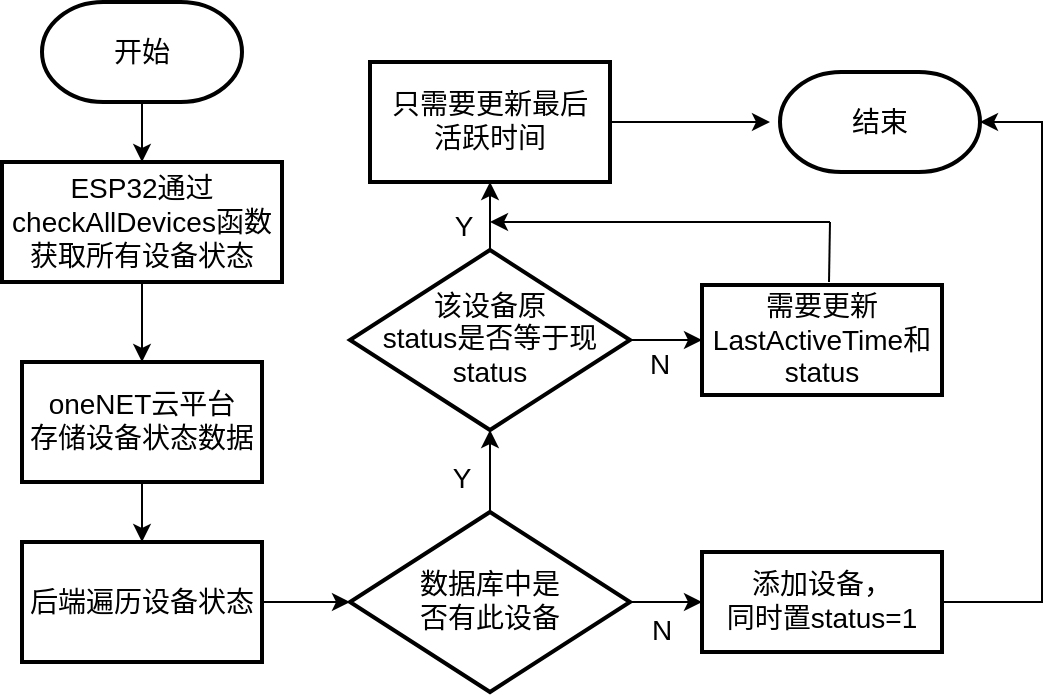 <mxfile version="27.0.3">
  <diagram name="第 1 页" id="S2RGQvcJA3FcOc1Qyu4S">
    <mxGraphModel dx="1500" dy="826" grid="1" gridSize="10" guides="1" tooltips="1" connect="1" arrows="1" fold="1" page="1" pageScale="1" pageWidth="827" pageHeight="1169" math="0" shadow="0">
      <root>
        <mxCell id="0" />
        <mxCell id="1" parent="0" />
        <mxCell id="vir9oaAlZZpBoWdDmsXK-3" value="" style="edgeStyle=orthogonalEdgeStyle;rounded=0;orthogonalLoop=1;jettySize=auto;html=1;" parent="1" source="vir9oaAlZZpBoWdDmsXK-1" target="vir9oaAlZZpBoWdDmsXK-2" edge="1">
          <mxGeometry relative="1" as="geometry" />
        </mxCell>
        <mxCell id="vir9oaAlZZpBoWdDmsXK-1" value="&lt;font style=&quot;font-size: 14px;&quot;&gt;开始&lt;/font&gt;" style="strokeWidth=2;html=1;shape=mxgraph.flowchart.terminator;whiteSpace=wrap;" parent="1" vertex="1">
          <mxGeometry x="190" y="230" width="100" height="50" as="geometry" />
        </mxCell>
        <mxCell id="vir9oaAlZZpBoWdDmsXK-5" value="" style="edgeStyle=orthogonalEdgeStyle;rounded=0;orthogonalLoop=1;jettySize=auto;html=1;" parent="1" source="vir9oaAlZZpBoWdDmsXK-2" target="vir9oaAlZZpBoWdDmsXK-4" edge="1">
          <mxGeometry relative="1" as="geometry" />
        </mxCell>
        <mxCell id="vir9oaAlZZpBoWdDmsXK-2" value="&lt;p class=&quot;MsoNormal&quot;&gt;&lt;font style=&quot;font-size: 14px;&quot;&gt;&lt;font style=&quot;&quot;&gt;ESP32&lt;/font&gt;&lt;font style=&quot;&quot;&gt;通过&lt;/font&gt;&lt;font style=&quot;&quot;&gt;checkAllDevices&lt;/font&gt;&lt;font style=&quot;&quot;&gt;函数获取所有设备状态&lt;/font&gt;&lt;/font&gt;&lt;/p&gt;" style="whiteSpace=wrap;html=1;strokeWidth=2;" parent="1" vertex="1">
          <mxGeometry x="170" y="310" width="140" height="60" as="geometry" />
        </mxCell>
        <mxCell id="vir9oaAlZZpBoWdDmsXK-7" value="" style="edgeStyle=orthogonalEdgeStyle;rounded=0;orthogonalLoop=1;jettySize=auto;html=1;" parent="1" source="vir9oaAlZZpBoWdDmsXK-4" target="vir9oaAlZZpBoWdDmsXK-6" edge="1">
          <mxGeometry relative="1" as="geometry" />
        </mxCell>
        <mxCell id="vir9oaAlZZpBoWdDmsXK-4" value="&lt;div style=&quot;line-height: 30%;&quot;&gt;&lt;p class=&quot;MsoNormal&quot;&gt;&lt;font style=&quot;font-size: 14px;&quot; face=&quot;Helvetica&quot;&gt;&lt;font style=&quot;&quot;&gt;oneNET&lt;/font&gt;&lt;font style=&quot;&quot;&gt;云平台&lt;/font&gt;&lt;/font&gt;&lt;/p&gt;&lt;p class=&quot;MsoNormal&quot;&gt;&lt;font face=&quot;Helvetica&quot;&gt;&lt;font style=&quot;font-size: 14px;&quot;&gt;存储设备状态数据&lt;/font&gt;&lt;/font&gt;&lt;/p&gt;&lt;/div&gt;" style="whiteSpace=wrap;html=1;strokeWidth=2;" parent="1" vertex="1">
          <mxGeometry x="180" y="410" width="120" height="60" as="geometry" />
        </mxCell>
        <mxCell id="vir9oaAlZZpBoWdDmsXK-9" value="" style="edgeStyle=orthogonalEdgeStyle;rounded=0;orthogonalLoop=1;jettySize=auto;html=1;" parent="1" source="vir9oaAlZZpBoWdDmsXK-6" target="vir9oaAlZZpBoWdDmsXK-8" edge="1">
          <mxGeometry relative="1" as="geometry" />
        </mxCell>
        <mxCell id="vir9oaAlZZpBoWdDmsXK-6" value="&lt;p class=&quot;MsoNormal&quot;&gt;&lt;font style=&quot;font-size: 14px;&quot; face=&quot;Helvetica&quot;&gt;后端遍历设备状态&lt;/font&gt;&lt;/p&gt;" style="whiteSpace=wrap;html=1;strokeWidth=2;" parent="1" vertex="1">
          <mxGeometry x="180" y="500" width="120" height="60" as="geometry" />
        </mxCell>
        <mxCell id="vir9oaAlZZpBoWdDmsXK-11" value="" style="edgeStyle=orthogonalEdgeStyle;rounded=0;orthogonalLoop=1;jettySize=auto;html=1;" parent="1" source="vir9oaAlZZpBoWdDmsXK-8" target="vir9oaAlZZpBoWdDmsXK-10" edge="1">
          <mxGeometry relative="1" as="geometry" />
        </mxCell>
        <mxCell id="vir9oaAlZZpBoWdDmsXK-18" value="" style="edgeStyle=orthogonalEdgeStyle;rounded=0;orthogonalLoop=1;jettySize=auto;html=1;" parent="1" source="vir9oaAlZZpBoWdDmsXK-8" target="vir9oaAlZZpBoWdDmsXK-17" edge="1">
          <mxGeometry relative="1" as="geometry" />
        </mxCell>
        <mxCell id="vir9oaAlZZpBoWdDmsXK-8" value="&lt;div style=&quot;line-height: 30%;&quot;&gt;&lt;p class=&quot;MsoNormal&quot;&gt;&lt;span style=&quot;line-height: 30%;&quot;&gt;&lt;font style=&quot;font-size: 14px;&quot;&gt;数据库中是&lt;/font&gt;&lt;/span&gt;&lt;/p&gt;&lt;p class=&quot;MsoNormal&quot;&gt;&lt;span style=&quot;background-color: transparent; color: light-dark(rgb(0, 0, 0), rgb(255, 255, 255)); line-height: 30%;&quot;&gt;&lt;font style=&quot;font-size: 14px;&quot;&gt;否有此设备&lt;/font&gt;&lt;/span&gt;&lt;/p&gt;&lt;/div&gt;" style="rhombus;whiteSpace=wrap;html=1;strokeWidth=2;" parent="1" vertex="1">
          <mxGeometry x="344" y="485" width="140" height="90" as="geometry" />
        </mxCell>
        <mxCell id="vir9oaAlZZpBoWdDmsXK-13" value="" style="edgeStyle=orthogonalEdgeStyle;rounded=0;orthogonalLoop=1;jettySize=auto;html=1;" parent="1" source="vir9oaAlZZpBoWdDmsXK-10" target="vir9oaAlZZpBoWdDmsXK-12" edge="1">
          <mxGeometry relative="1" as="geometry" />
        </mxCell>
        <mxCell id="vir9oaAlZZpBoWdDmsXK-20" value="" style="edgeStyle=orthogonalEdgeStyle;rounded=0;orthogonalLoop=1;jettySize=auto;html=1;" parent="1" source="vir9oaAlZZpBoWdDmsXK-10" target="vir9oaAlZZpBoWdDmsXK-19" edge="1">
          <mxGeometry relative="1" as="geometry" />
        </mxCell>
        <mxCell id="vir9oaAlZZpBoWdDmsXK-10" value="&lt;div style=&quot;line-height: 30%;&quot;&gt;&lt;p class=&quot;MsoNormal&quot;&gt;&lt;span style=&quot;background-color: transparent; color: light-dark(rgb(0, 0, 0), rgb(255, 255, 255));&quot;&gt;&lt;font style=&quot;font-size: 14px;&quot;&gt;该设备原&lt;/font&gt;&lt;/span&gt;&lt;/p&gt;&lt;p class=&quot;MsoNormal&quot;&gt;&lt;font style=&quot;font-size: 14px;&quot;&gt;&lt;span style=&quot;background-color: transparent; color: light-dark(rgb(0, 0, 0), rgb(255, 255, 255));&quot;&gt;status是否等于&lt;/span&gt;&lt;span style=&quot;background-color: transparent; color: light-dark(rgb(0, 0, 0), rgb(255, 255, 255));&quot;&gt;现&lt;/span&gt;&lt;/font&gt;&lt;/p&gt;&lt;p class=&quot;MsoNormal&quot;&gt;&lt;font style=&quot;font-size: 14px;&quot;&gt;&lt;span style=&quot;background-color: transparent; color: light-dark(rgb(0, 0, 0), rgb(255, 255, 255));&quot;&gt;status&lt;/span&gt;&lt;/font&gt;&lt;/p&gt;&lt;/div&gt;" style="rhombus;whiteSpace=wrap;html=1;strokeWidth=2;" parent="1" vertex="1">
          <mxGeometry x="344" y="354" width="140" height="90" as="geometry" />
        </mxCell>
        <mxCell id="vir9oaAlZZpBoWdDmsXK-15" value="" style="edgeStyle=orthogonalEdgeStyle;rounded=0;orthogonalLoop=1;jettySize=auto;html=1;" parent="1" source="vir9oaAlZZpBoWdDmsXK-12" edge="1">
          <mxGeometry relative="1" as="geometry">
            <mxPoint x="554" y="290" as="targetPoint" />
          </mxGeometry>
        </mxCell>
        <mxCell id="vir9oaAlZZpBoWdDmsXK-12" value="&lt;div style=&quot;line-height: 30%;&quot;&gt;&lt;p class=&quot;MsoNormal&quot;&gt;&lt;span style=&quot;line-height: 30%;&quot;&gt;&lt;font style=&quot;font-size: 14px;&quot; face=&quot;Helvetica&quot;&gt;只需要更新最后&lt;/font&gt;&lt;/span&gt;&lt;/p&gt;&lt;p class=&quot;MsoNormal&quot;&gt;&lt;span style=&quot;line-height: 30%;&quot;&gt;&lt;font style=&quot;font-size: 14px;&quot; face=&quot;Helvetica&quot;&gt;活跃时间&lt;/font&gt;&lt;/span&gt;&lt;/p&gt;&lt;/div&gt;" style="whiteSpace=wrap;html=1;strokeWidth=2;" parent="1" vertex="1">
          <mxGeometry x="354" y="260" width="120" height="60" as="geometry" />
        </mxCell>
        <mxCell id="vir9oaAlZZpBoWdDmsXK-16" value="&lt;font style=&quot;font-size: 14px;&quot;&gt;结束&lt;/font&gt;" style="strokeWidth=2;html=1;shape=mxgraph.flowchart.terminator;whiteSpace=wrap;" parent="1" vertex="1">
          <mxGeometry x="559" y="265" width="100" height="50" as="geometry" />
        </mxCell>
        <mxCell id="JjxFPG42MXMqxVpL8NsB-2" value="" style="edgeStyle=orthogonalEdgeStyle;rounded=0;orthogonalLoop=1;jettySize=auto;html=1;" parent="1" source="vir9oaAlZZpBoWdDmsXK-17" edge="1">
          <mxGeometry relative="1" as="geometry">
            <mxPoint x="659.0" y="290" as="targetPoint" />
            <Array as="points">
              <mxPoint x="690" y="530" />
              <mxPoint x="690" y="290" />
            </Array>
          </mxGeometry>
        </mxCell>
        <mxCell id="vir9oaAlZZpBoWdDmsXK-17" value="&lt;div style=&quot;line-height: 30%;&quot;&gt;&lt;p class=&quot;MsoNormal&quot;&gt;&lt;span style=&quot;line-height: 30%;&quot;&gt;&lt;font style=&quot;&quot; face=&quot;Helvetica&quot;&gt;&lt;font style=&quot;font-size: 14px;&quot;&gt;添加设备，&lt;/font&gt;&lt;/font&gt;&lt;/span&gt;&lt;/p&gt;&lt;p class=&quot;MsoNormal&quot;&gt;&lt;span style=&quot;line-height: 30%;&quot;&gt;&lt;font style=&quot;font-size: 14px;&quot; face=&quot;Helvetica&quot;&gt;&lt;font style=&quot;&quot;&gt;同时置&lt;/font&gt;&lt;font style=&quot;&quot;&gt;status=1&lt;/font&gt;&lt;/font&gt;&lt;/span&gt;&lt;/p&gt;&lt;/div&gt;" style="whiteSpace=wrap;html=1;strokeWidth=2;" parent="1" vertex="1">
          <mxGeometry x="520" y="505" width="120" height="50" as="geometry" />
        </mxCell>
        <mxCell id="vir9oaAlZZpBoWdDmsXK-19" value="&lt;p class=&quot;MsoNormal&quot;&gt;&lt;font style=&quot;font-size: 14px;&quot; face=&quot;Helvetica&quot;&gt;&lt;font style=&quot;&quot;&gt;需要更新&lt;/font&gt;&lt;font style=&quot;&quot;&gt;LastActiveTime&lt;/font&gt;&lt;font style=&quot;&quot;&gt;和&lt;/font&gt;&lt;font style=&quot;&quot;&gt;status&lt;/font&gt;&lt;/font&gt;&lt;span style=&quot;mso-spacerun:&#39;yes&#39;;font-family:Calibri;mso-fareast-font-family:宋体;&lt;br/&gt;mso-bidi-font-family:&#39;Times New Roman&#39;;font-size:10.5pt;mso-font-kerning:1.0pt;&quot;&gt;&lt;/span&gt;&lt;/p&gt;" style="whiteSpace=wrap;html=1;strokeWidth=2;" parent="1" vertex="1">
          <mxGeometry x="520" y="371.5" width="120" height="55" as="geometry" />
        </mxCell>
        <mxCell id="vir9oaAlZZpBoWdDmsXK-23" value="" style="endArrow=none;html=1;rounded=0;" parent="1" edge="1">
          <mxGeometry width="50" height="50" relative="1" as="geometry">
            <mxPoint x="583.5" y="370" as="sourcePoint" />
            <mxPoint x="584" y="340" as="targetPoint" />
          </mxGeometry>
        </mxCell>
        <mxCell id="vir9oaAlZZpBoWdDmsXK-24" value="" style="endArrow=classic;html=1;rounded=0;" parent="1" edge="1">
          <mxGeometry width="50" height="50" relative="1" as="geometry">
            <mxPoint x="584" y="340" as="sourcePoint" />
            <mxPoint x="414" y="340" as="targetPoint" />
          </mxGeometry>
        </mxCell>
        <mxCell id="vir9oaAlZZpBoWdDmsXK-25" value="&lt;font style=&quot;font-size: 14px;&quot;&gt;N&lt;/font&gt;" style="text;html=1;align=center;verticalAlign=middle;whiteSpace=wrap;rounded=0;" parent="1" vertex="1">
          <mxGeometry x="470" y="529" width="60" height="30" as="geometry" />
        </mxCell>
        <mxCell id="vir9oaAlZZpBoWdDmsXK-26" value="&lt;font style=&quot;font-size: 14px;&quot;&gt;Y&lt;/font&gt;" style="text;html=1;align=center;verticalAlign=middle;whiteSpace=wrap;rounded=0;" parent="1" vertex="1">
          <mxGeometry x="370" y="453" width="60" height="30" as="geometry" />
        </mxCell>
        <mxCell id="vir9oaAlZZpBoWdDmsXK-27" value="&lt;font style=&quot;font-size: 14px;&quot;&gt;Y&lt;/font&gt;" style="text;html=1;align=center;verticalAlign=middle;whiteSpace=wrap;rounded=0;" parent="1" vertex="1">
          <mxGeometry x="371" y="327" width="60" height="30" as="geometry" />
        </mxCell>
        <mxCell id="vir9oaAlZZpBoWdDmsXK-28" value="&lt;font style=&quot;font-size: 14px;&quot;&gt;N&lt;/font&gt;" style="text;html=1;align=center;verticalAlign=middle;whiteSpace=wrap;rounded=0;" parent="1" vertex="1">
          <mxGeometry x="469" y="395.5" width="60" height="30" as="geometry" />
        </mxCell>
      </root>
    </mxGraphModel>
  </diagram>
</mxfile>
